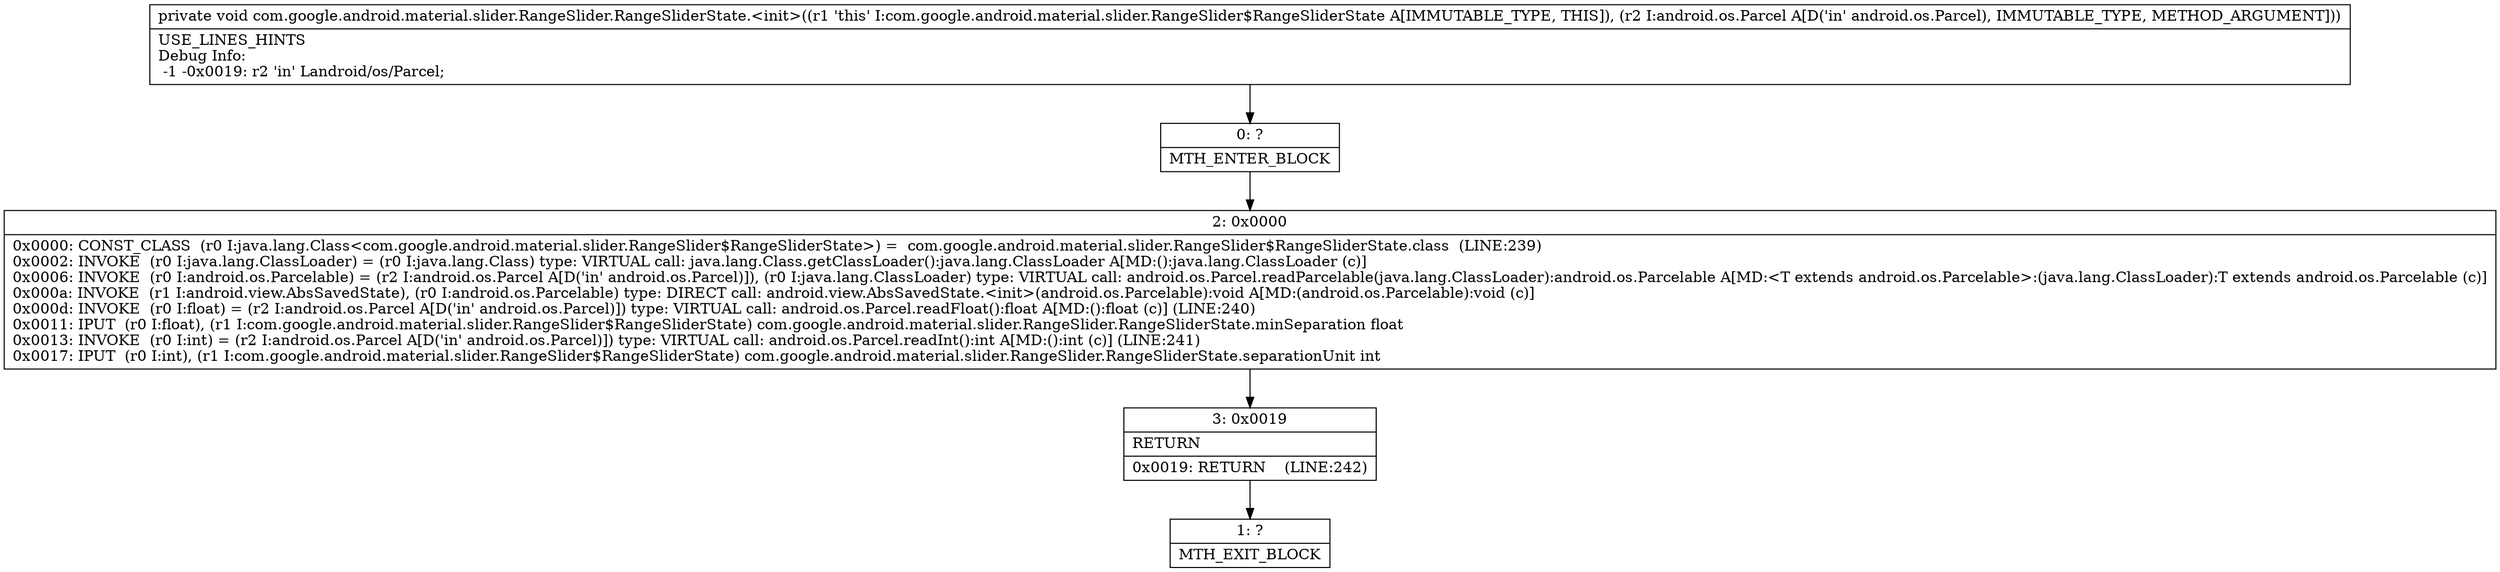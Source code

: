 digraph "CFG forcom.google.android.material.slider.RangeSlider.RangeSliderState.\<init\>(Landroid\/os\/Parcel;)V" {
Node_0 [shape=record,label="{0\:\ ?|MTH_ENTER_BLOCK\l}"];
Node_2 [shape=record,label="{2\:\ 0x0000|0x0000: CONST_CLASS  (r0 I:java.lang.Class\<com.google.android.material.slider.RangeSlider$RangeSliderState\>) =  com.google.android.material.slider.RangeSlider$RangeSliderState.class  (LINE:239)\l0x0002: INVOKE  (r0 I:java.lang.ClassLoader) = (r0 I:java.lang.Class) type: VIRTUAL call: java.lang.Class.getClassLoader():java.lang.ClassLoader A[MD:():java.lang.ClassLoader (c)]\l0x0006: INVOKE  (r0 I:android.os.Parcelable) = (r2 I:android.os.Parcel A[D('in' android.os.Parcel)]), (r0 I:java.lang.ClassLoader) type: VIRTUAL call: android.os.Parcel.readParcelable(java.lang.ClassLoader):android.os.Parcelable A[MD:\<T extends android.os.Parcelable\>:(java.lang.ClassLoader):T extends android.os.Parcelable (c)]\l0x000a: INVOKE  (r1 I:android.view.AbsSavedState), (r0 I:android.os.Parcelable) type: DIRECT call: android.view.AbsSavedState.\<init\>(android.os.Parcelable):void A[MD:(android.os.Parcelable):void (c)]\l0x000d: INVOKE  (r0 I:float) = (r2 I:android.os.Parcel A[D('in' android.os.Parcel)]) type: VIRTUAL call: android.os.Parcel.readFloat():float A[MD:():float (c)] (LINE:240)\l0x0011: IPUT  (r0 I:float), (r1 I:com.google.android.material.slider.RangeSlider$RangeSliderState) com.google.android.material.slider.RangeSlider.RangeSliderState.minSeparation float \l0x0013: INVOKE  (r0 I:int) = (r2 I:android.os.Parcel A[D('in' android.os.Parcel)]) type: VIRTUAL call: android.os.Parcel.readInt():int A[MD:():int (c)] (LINE:241)\l0x0017: IPUT  (r0 I:int), (r1 I:com.google.android.material.slider.RangeSlider$RangeSliderState) com.google.android.material.slider.RangeSlider.RangeSliderState.separationUnit int \l}"];
Node_3 [shape=record,label="{3\:\ 0x0019|RETURN\l|0x0019: RETURN    (LINE:242)\l}"];
Node_1 [shape=record,label="{1\:\ ?|MTH_EXIT_BLOCK\l}"];
MethodNode[shape=record,label="{private void com.google.android.material.slider.RangeSlider.RangeSliderState.\<init\>((r1 'this' I:com.google.android.material.slider.RangeSlider$RangeSliderState A[IMMUTABLE_TYPE, THIS]), (r2 I:android.os.Parcel A[D('in' android.os.Parcel), IMMUTABLE_TYPE, METHOD_ARGUMENT]))  | USE_LINES_HINTS\lDebug Info:\l  \-1 \-0x0019: r2 'in' Landroid\/os\/Parcel;\l}"];
MethodNode -> Node_0;Node_0 -> Node_2;
Node_2 -> Node_3;
Node_3 -> Node_1;
}

